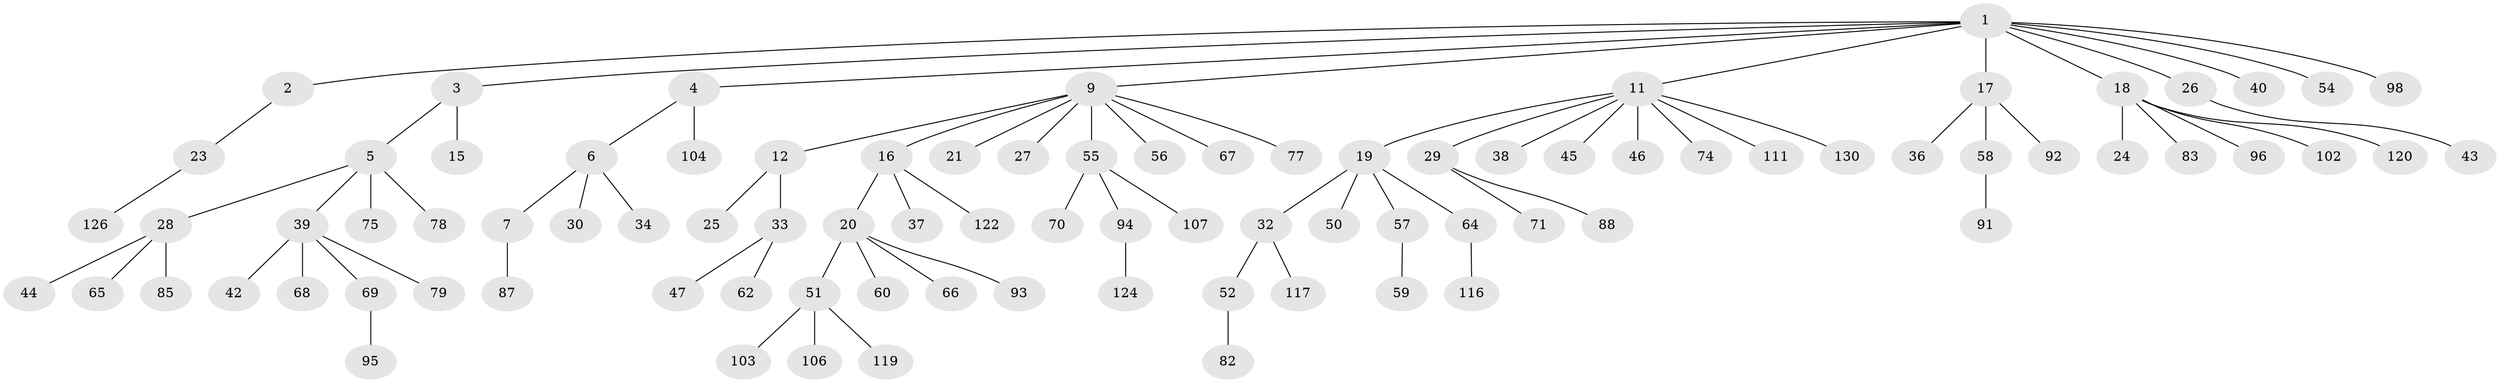// original degree distribution, {8: 0.015384615384615385, 2: 0.2692307692307692, 3: 0.1, 4: 0.06153846153846154, 5: 0.046153846153846156, 6: 0.007692307692307693, 1: 0.5}
// Generated by graph-tools (version 1.1) at 2025/11/02/27/25 16:11:26]
// undirected, 89 vertices, 88 edges
graph export_dot {
graph [start="1"]
  node [color=gray90,style=filled];
  1 [super="+8"];
  2;
  3 [super="+14"];
  4 [super="+41"];
  5 [super="+13"];
  6 [super="+115"];
  7 [super="+48"];
  9 [super="+10"];
  11 [super="+22"];
  12;
  15;
  16 [super="+63"];
  17 [super="+81"];
  18 [super="+84"];
  19 [super="+31"];
  20 [super="+53"];
  21;
  23 [super="+109"];
  24 [super="+114"];
  25 [super="+100"];
  26;
  27 [super="+121"];
  28 [super="+112"];
  29 [super="+35"];
  30;
  32 [super="+73"];
  33;
  34 [super="+127"];
  36 [super="+80"];
  37 [super="+72"];
  38;
  39 [super="+49"];
  40;
  42;
  43 [super="+101"];
  44;
  45;
  46;
  47 [super="+90"];
  50;
  51 [super="+108"];
  52 [super="+61"];
  54;
  55 [super="+128"];
  56;
  57;
  58;
  59 [super="+99"];
  60;
  62;
  64;
  65;
  66 [super="+76"];
  67;
  68;
  69;
  70 [super="+129"];
  71;
  74 [super="+89"];
  75;
  77;
  78;
  79;
  82;
  83;
  85 [super="+86"];
  87 [super="+97"];
  88;
  91;
  92 [super="+113"];
  93 [super="+110"];
  94 [super="+123"];
  95 [super="+105"];
  96;
  98 [super="+125"];
  102;
  103;
  104;
  106;
  107;
  111;
  116 [super="+118"];
  117;
  119;
  120;
  122;
  124;
  126;
  130;
  1 -- 2;
  1 -- 3;
  1 -- 4;
  1 -- 9;
  1 -- 11;
  1 -- 26;
  1 -- 54;
  1 -- 17;
  1 -- 18;
  1 -- 98;
  1 -- 40;
  2 -- 23;
  3 -- 5;
  3 -- 15;
  4 -- 6;
  4 -- 104;
  5 -- 28;
  5 -- 78;
  5 -- 75;
  5 -- 39;
  6 -- 7;
  6 -- 30;
  6 -- 34;
  7 -- 87;
  9 -- 27;
  9 -- 55;
  9 -- 56;
  9 -- 77;
  9 -- 16;
  9 -- 67;
  9 -- 21;
  9 -- 12;
  11 -- 19;
  11 -- 29;
  11 -- 45;
  11 -- 46;
  11 -- 74;
  11 -- 111;
  11 -- 130;
  11 -- 38;
  12 -- 25;
  12 -- 33;
  16 -- 20;
  16 -- 37;
  16 -- 122;
  17 -- 36;
  17 -- 58;
  17 -- 92;
  18 -- 24;
  18 -- 83;
  18 -- 120;
  18 -- 96;
  18 -- 102;
  19 -- 32;
  19 -- 64;
  19 -- 57;
  19 -- 50;
  20 -- 51;
  20 -- 66;
  20 -- 93;
  20 -- 60;
  23 -- 126;
  26 -- 43;
  28 -- 44;
  28 -- 65;
  28 -- 85;
  29 -- 88;
  29 -- 71;
  32 -- 52;
  32 -- 117;
  33 -- 47;
  33 -- 62;
  39 -- 42;
  39 -- 68;
  39 -- 69;
  39 -- 79;
  51 -- 103;
  51 -- 106;
  51 -- 119;
  52 -- 82;
  55 -- 70;
  55 -- 94;
  55 -- 107;
  57 -- 59;
  58 -- 91;
  64 -- 116;
  69 -- 95;
  94 -- 124;
}
